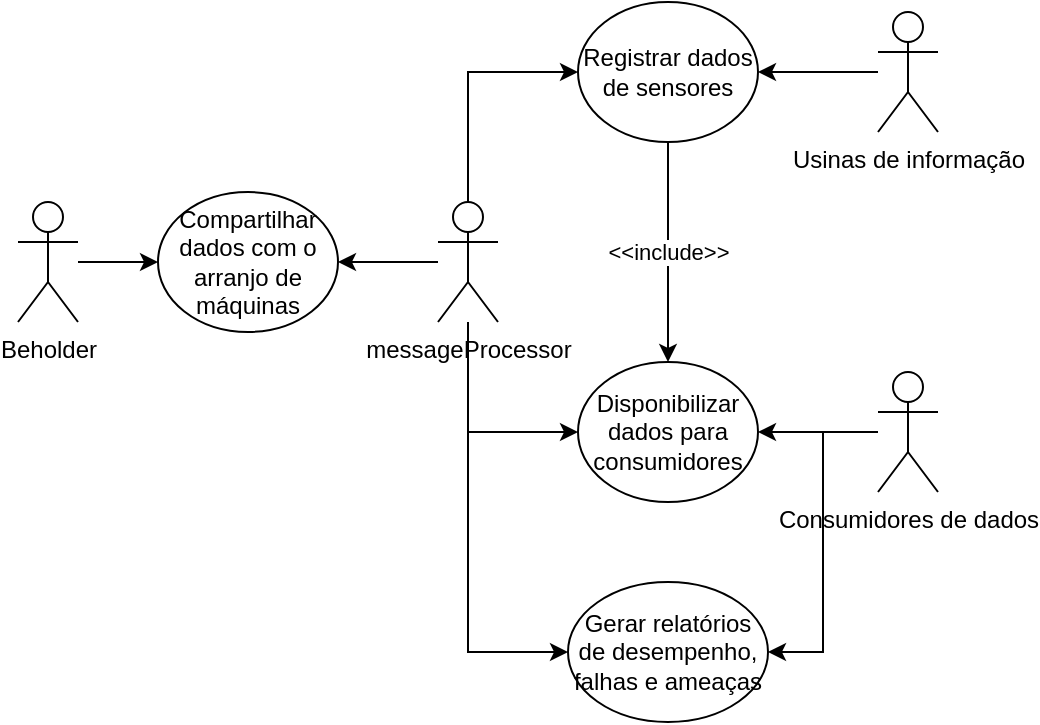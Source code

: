 <mxfile version="21.3.5" type="device">
  <diagram name="Página-1" id="qYaFGMfLOMSxTNOuX8n9">
    <mxGraphModel dx="908" dy="581" grid="1" gridSize="10" guides="1" tooltips="1" connect="1" arrows="1" fold="1" page="1" pageScale="1" pageWidth="827" pageHeight="1169" math="0" shadow="0">
      <root>
        <mxCell id="0" />
        <mxCell id="1" parent="0" />
        <mxCell id="U0jpBVwWnCSoLJuP8_aU-13" style="edgeStyle=orthogonalEdgeStyle;rounded=0;orthogonalLoop=1;jettySize=auto;html=1;endArrow=none;endFill=0;startArrow=classic;startFill=1;" edge="1" parent="1" source="U0jpBVwWnCSoLJuP8_aU-10" target="U0jpBVwWnCSoLJuP8_aU-1">
          <mxGeometry relative="1" as="geometry" />
        </mxCell>
        <mxCell id="U0jpBVwWnCSoLJuP8_aU-9" style="edgeStyle=orthogonalEdgeStyle;rounded=0;orthogonalLoop=1;jettySize=auto;html=1;entryX=0;entryY=0.5;entryDx=0;entryDy=0;exitX=0.5;exitY=0;exitDx=0;exitDy=0;exitPerimeter=0;" edge="1" parent="1" source="U0jpBVwWnCSoLJuP8_aU-1" target="U0jpBVwWnCSoLJuP8_aU-4">
          <mxGeometry relative="1" as="geometry">
            <mxPoint x="185" y="150" as="sourcePoint" />
          </mxGeometry>
        </mxCell>
        <mxCell id="U0jpBVwWnCSoLJuP8_aU-15" value="&amp;lt;&amp;lt;include&amp;gt;&amp;gt;" style="edgeStyle=orthogonalEdgeStyle;rounded=0;orthogonalLoop=1;jettySize=auto;html=1;entryX=0.5;entryY=0;entryDx=0;entryDy=0;" edge="1" parent="1" source="U0jpBVwWnCSoLJuP8_aU-4" target="U0jpBVwWnCSoLJuP8_aU-10">
          <mxGeometry relative="1" as="geometry" />
        </mxCell>
        <mxCell id="U0jpBVwWnCSoLJuP8_aU-4" value="Registrar dados de sensores" style="ellipse;whiteSpace=wrap;html=1;" vertex="1" parent="1">
          <mxGeometry x="320" y="50" width="90" height="70" as="geometry" />
        </mxCell>
        <mxCell id="U0jpBVwWnCSoLJuP8_aU-8" style="edgeStyle=orthogonalEdgeStyle;rounded=0;orthogonalLoop=1;jettySize=auto;html=1;" edge="1" parent="1" source="U0jpBVwWnCSoLJuP8_aU-5" target="U0jpBVwWnCSoLJuP8_aU-4">
          <mxGeometry relative="1" as="geometry" />
        </mxCell>
        <mxCell id="U0jpBVwWnCSoLJuP8_aU-5" value="Usinas de informação" style="shape=umlActor;verticalLabelPosition=bottom;verticalAlign=top;html=1;outlineConnect=0;" vertex="1" parent="1">
          <mxGeometry x="470" y="55" width="30" height="60" as="geometry" />
        </mxCell>
        <mxCell id="U0jpBVwWnCSoLJuP8_aU-10" value="Disponibilizar dados para consumidores" style="ellipse;whiteSpace=wrap;html=1;" vertex="1" parent="1">
          <mxGeometry x="320" y="230" width="90" height="70" as="geometry" />
        </mxCell>
        <mxCell id="U0jpBVwWnCSoLJuP8_aU-12" style="edgeStyle=orthogonalEdgeStyle;rounded=0;orthogonalLoop=1;jettySize=auto;html=1;entryX=1;entryY=0.5;entryDx=0;entryDy=0;" edge="1" parent="1" source="U0jpBVwWnCSoLJuP8_aU-11" target="U0jpBVwWnCSoLJuP8_aU-10">
          <mxGeometry relative="1" as="geometry" />
        </mxCell>
        <mxCell id="U0jpBVwWnCSoLJuP8_aU-28" style="edgeStyle=orthogonalEdgeStyle;rounded=0;orthogonalLoop=1;jettySize=auto;html=1;entryX=1;entryY=0.5;entryDx=0;entryDy=0;" edge="1" parent="1" source="U0jpBVwWnCSoLJuP8_aU-11" target="U0jpBVwWnCSoLJuP8_aU-25">
          <mxGeometry relative="1" as="geometry" />
        </mxCell>
        <mxCell id="U0jpBVwWnCSoLJuP8_aU-11" value="Consumidores de dados" style="shape=umlActor;verticalLabelPosition=bottom;verticalAlign=top;html=1;outlineConnect=0;" vertex="1" parent="1">
          <mxGeometry x="470" y="235" width="30" height="60" as="geometry" />
        </mxCell>
        <mxCell id="U0jpBVwWnCSoLJuP8_aU-23" style="edgeStyle=orthogonalEdgeStyle;rounded=0;orthogonalLoop=1;jettySize=auto;html=1;entryX=1;entryY=0.5;entryDx=0;entryDy=0;" edge="1" parent="1" source="U0jpBVwWnCSoLJuP8_aU-1" target="U0jpBVwWnCSoLJuP8_aU-22">
          <mxGeometry relative="1" as="geometry" />
        </mxCell>
        <mxCell id="U0jpBVwWnCSoLJuP8_aU-27" style="edgeStyle=orthogonalEdgeStyle;rounded=0;orthogonalLoop=1;jettySize=auto;html=1;entryX=0;entryY=0.5;entryDx=0;entryDy=0;" edge="1" parent="1" target="U0jpBVwWnCSoLJuP8_aU-25">
          <mxGeometry relative="1" as="geometry">
            <mxPoint x="265" y="210" as="sourcePoint" />
            <Array as="points">
              <mxPoint x="265" y="375" />
            </Array>
          </mxGeometry>
        </mxCell>
        <mxCell id="U0jpBVwWnCSoLJuP8_aU-1" value="messageProcessor" style="shape=umlActor;verticalLabelPosition=bottom;verticalAlign=top;html=1;outlineConnect=0;" vertex="1" parent="1">
          <mxGeometry x="250" y="150" width="30" height="60" as="geometry" />
        </mxCell>
        <mxCell id="U0jpBVwWnCSoLJuP8_aU-24" style="edgeStyle=orthogonalEdgeStyle;rounded=0;orthogonalLoop=1;jettySize=auto;html=1;entryX=0;entryY=0.5;entryDx=0;entryDy=0;" edge="1" parent="1" source="U0jpBVwWnCSoLJuP8_aU-20" target="U0jpBVwWnCSoLJuP8_aU-22">
          <mxGeometry relative="1" as="geometry" />
        </mxCell>
        <mxCell id="U0jpBVwWnCSoLJuP8_aU-20" value="Beholder" style="shape=umlActor;verticalLabelPosition=bottom;verticalAlign=top;html=1;outlineConnect=0;" vertex="1" parent="1">
          <mxGeometry x="40" y="150" width="30" height="60" as="geometry" />
        </mxCell>
        <mxCell id="U0jpBVwWnCSoLJuP8_aU-22" value="Compartilhar dados com o arranjo de máquinas" style="ellipse;whiteSpace=wrap;html=1;" vertex="1" parent="1">
          <mxGeometry x="110" y="145" width="90" height="70" as="geometry" />
        </mxCell>
        <mxCell id="U0jpBVwWnCSoLJuP8_aU-25" value="Gerar relatórios de desempenho, falhas e ameaças" style="ellipse;whiteSpace=wrap;html=1;" vertex="1" parent="1">
          <mxGeometry x="315" y="340" width="100" height="70" as="geometry" />
        </mxCell>
      </root>
    </mxGraphModel>
  </diagram>
</mxfile>

